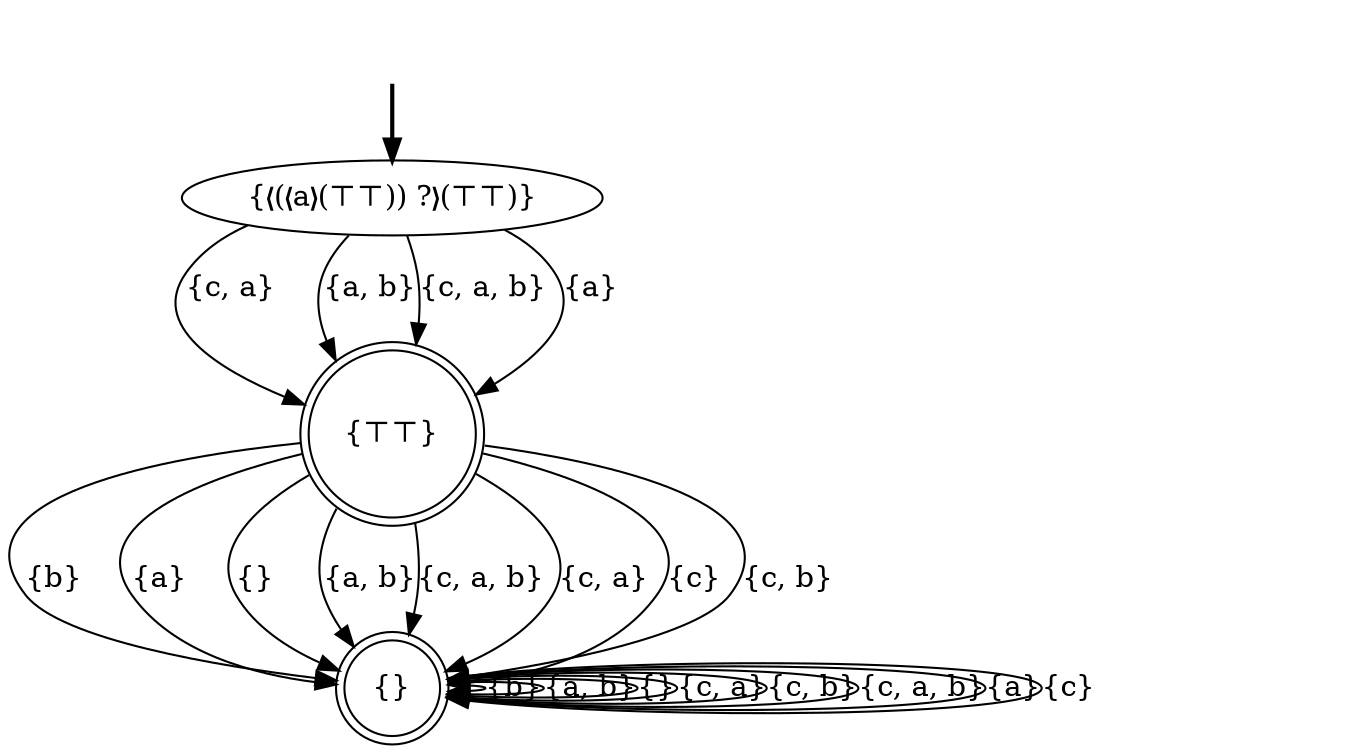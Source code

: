 digraph {
	fake0 [style=invisible]
	"{❬(❬a❭(⊤⊤)) ?❭(⊤⊤)}" [root=true]
	"{⊤⊤}" [shape=doublecircle]
	"{}" [shape=doublecircle]
	fake0 -> "{❬(❬a❭(⊤⊤)) ?❭(⊤⊤)}" [style=bold]
	"{⊤⊤}" -> "{}" [label="{b}"]
	"{⊤⊤}" -> "{}" [label="{a}"]
	"{}" -> "{}" [label="{b}"]
	"{❬(❬a❭(⊤⊤)) ?❭(⊤⊤)}" -> "{⊤⊤}" [label="{c, a}"]
	"{⊤⊤}" -> "{}" [label="{}"]
	"{}" -> "{}" [label="{a, b}"]
	"{}" -> "{}" [label="{}"]
	"{}" -> "{}" [label="{c, a}"]
	"{❬(❬a❭(⊤⊤)) ?❭(⊤⊤)}" -> "{⊤⊤}" [label="{a, b}"]
	"{⊤⊤}" -> "{}" [label="{a, b}"]
	"{}" -> "{}" [label="{c, b}"]
	"{}" -> "{}" [label="{c, a, b}"]
	"{⊤⊤}" -> "{}" [label="{c, a, b}"]
	"{⊤⊤}" -> "{}" [label="{c, a}"]
	"{❬(❬a❭(⊤⊤)) ?❭(⊤⊤)}" -> "{⊤⊤}" [label="{c, a, b}"]
	"{⊤⊤}" -> "{}" [label="{c}"]
	"{⊤⊤}" -> "{}" [label="{c, b}"]
	"{❬(❬a❭(⊤⊤)) ?❭(⊤⊤)}" -> "{⊤⊤}" [label="{a}"]
	"{}" -> "{}" [label="{a}"]
	"{}" -> "{}" [label="{c}"]
}
